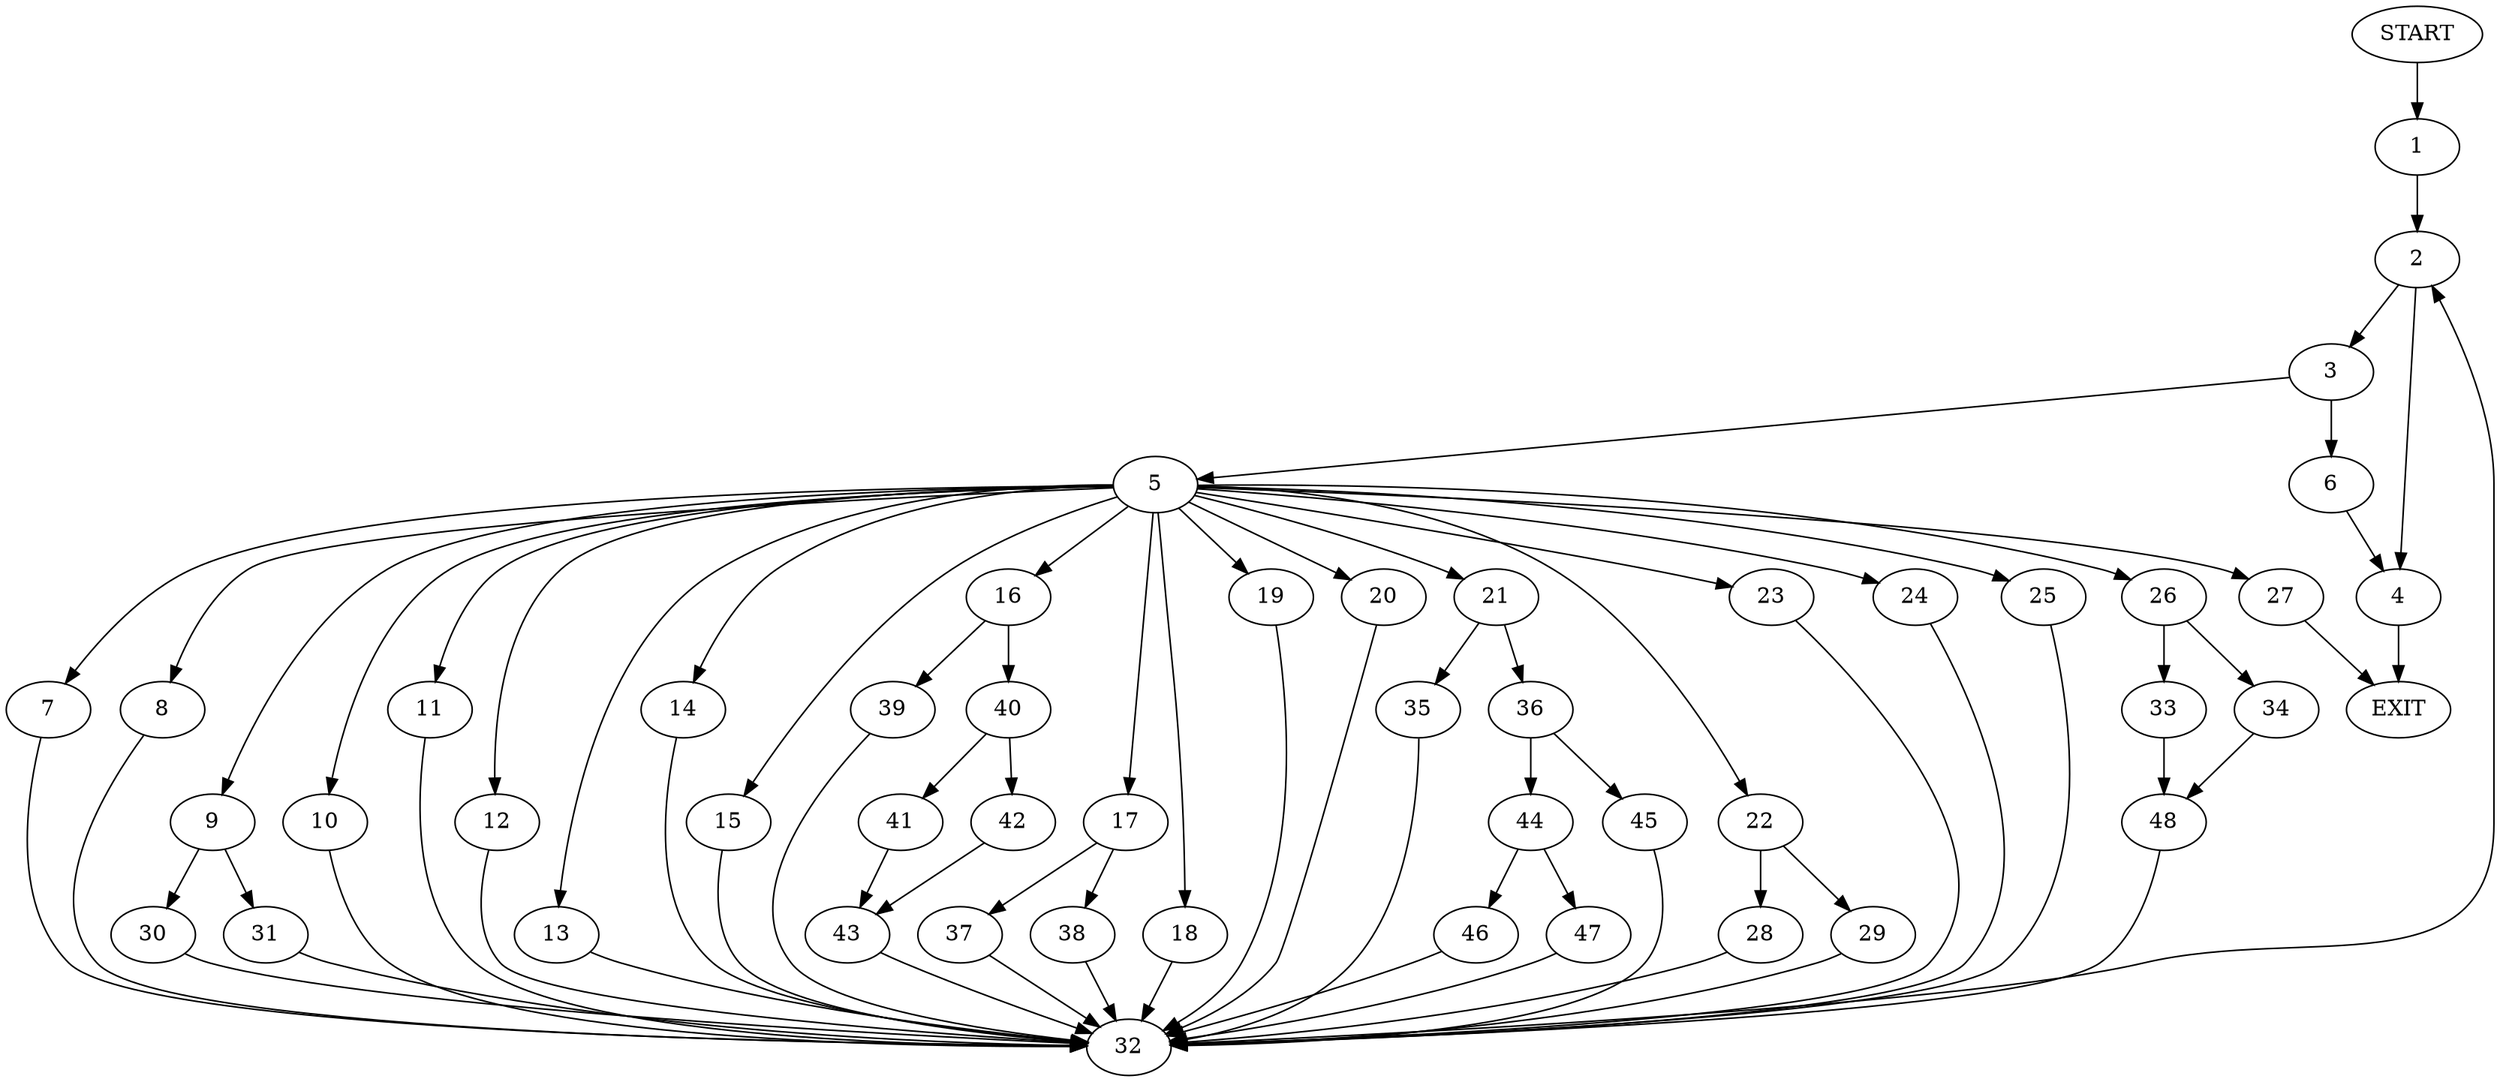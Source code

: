 digraph {
0 [label="START"]
49 [label="EXIT"]
0 -> 1
1 -> 2
2 -> 3
2 -> 4
3 -> 5
3 -> 6
4 -> 49
5 -> 7
5 -> 8
5 -> 9
5 -> 10
5 -> 11
5 -> 12
5 -> 13
5 -> 14
5 -> 15
5 -> 16
5 -> 17
5 -> 18
5 -> 19
5 -> 20
5 -> 21
5 -> 22
5 -> 23
5 -> 24
5 -> 25
5 -> 26
5 -> 27
6 -> 4
22 -> 28
22 -> 29
9 -> 30
9 -> 31
8 -> 32
14 -> 32
19 -> 32
26 -> 33
26 -> 34
13 -> 32
21 -> 35
21 -> 36
23 -> 32
17 -> 37
17 -> 38
20 -> 32
10 -> 32
15 -> 32
12 -> 32
11 -> 32
25 -> 32
7 -> 32
16 -> 39
16 -> 40
27 -> 49
18 -> 32
24 -> 32
32 -> 2
39 -> 32
40 -> 41
40 -> 42
41 -> 43
42 -> 43
43 -> 32
36 -> 44
36 -> 45
35 -> 32
44 -> 46
44 -> 47
45 -> 32
47 -> 32
46 -> 32
34 -> 48
33 -> 48
48 -> 32
29 -> 32
28 -> 32
38 -> 32
37 -> 32
31 -> 32
30 -> 32
}
